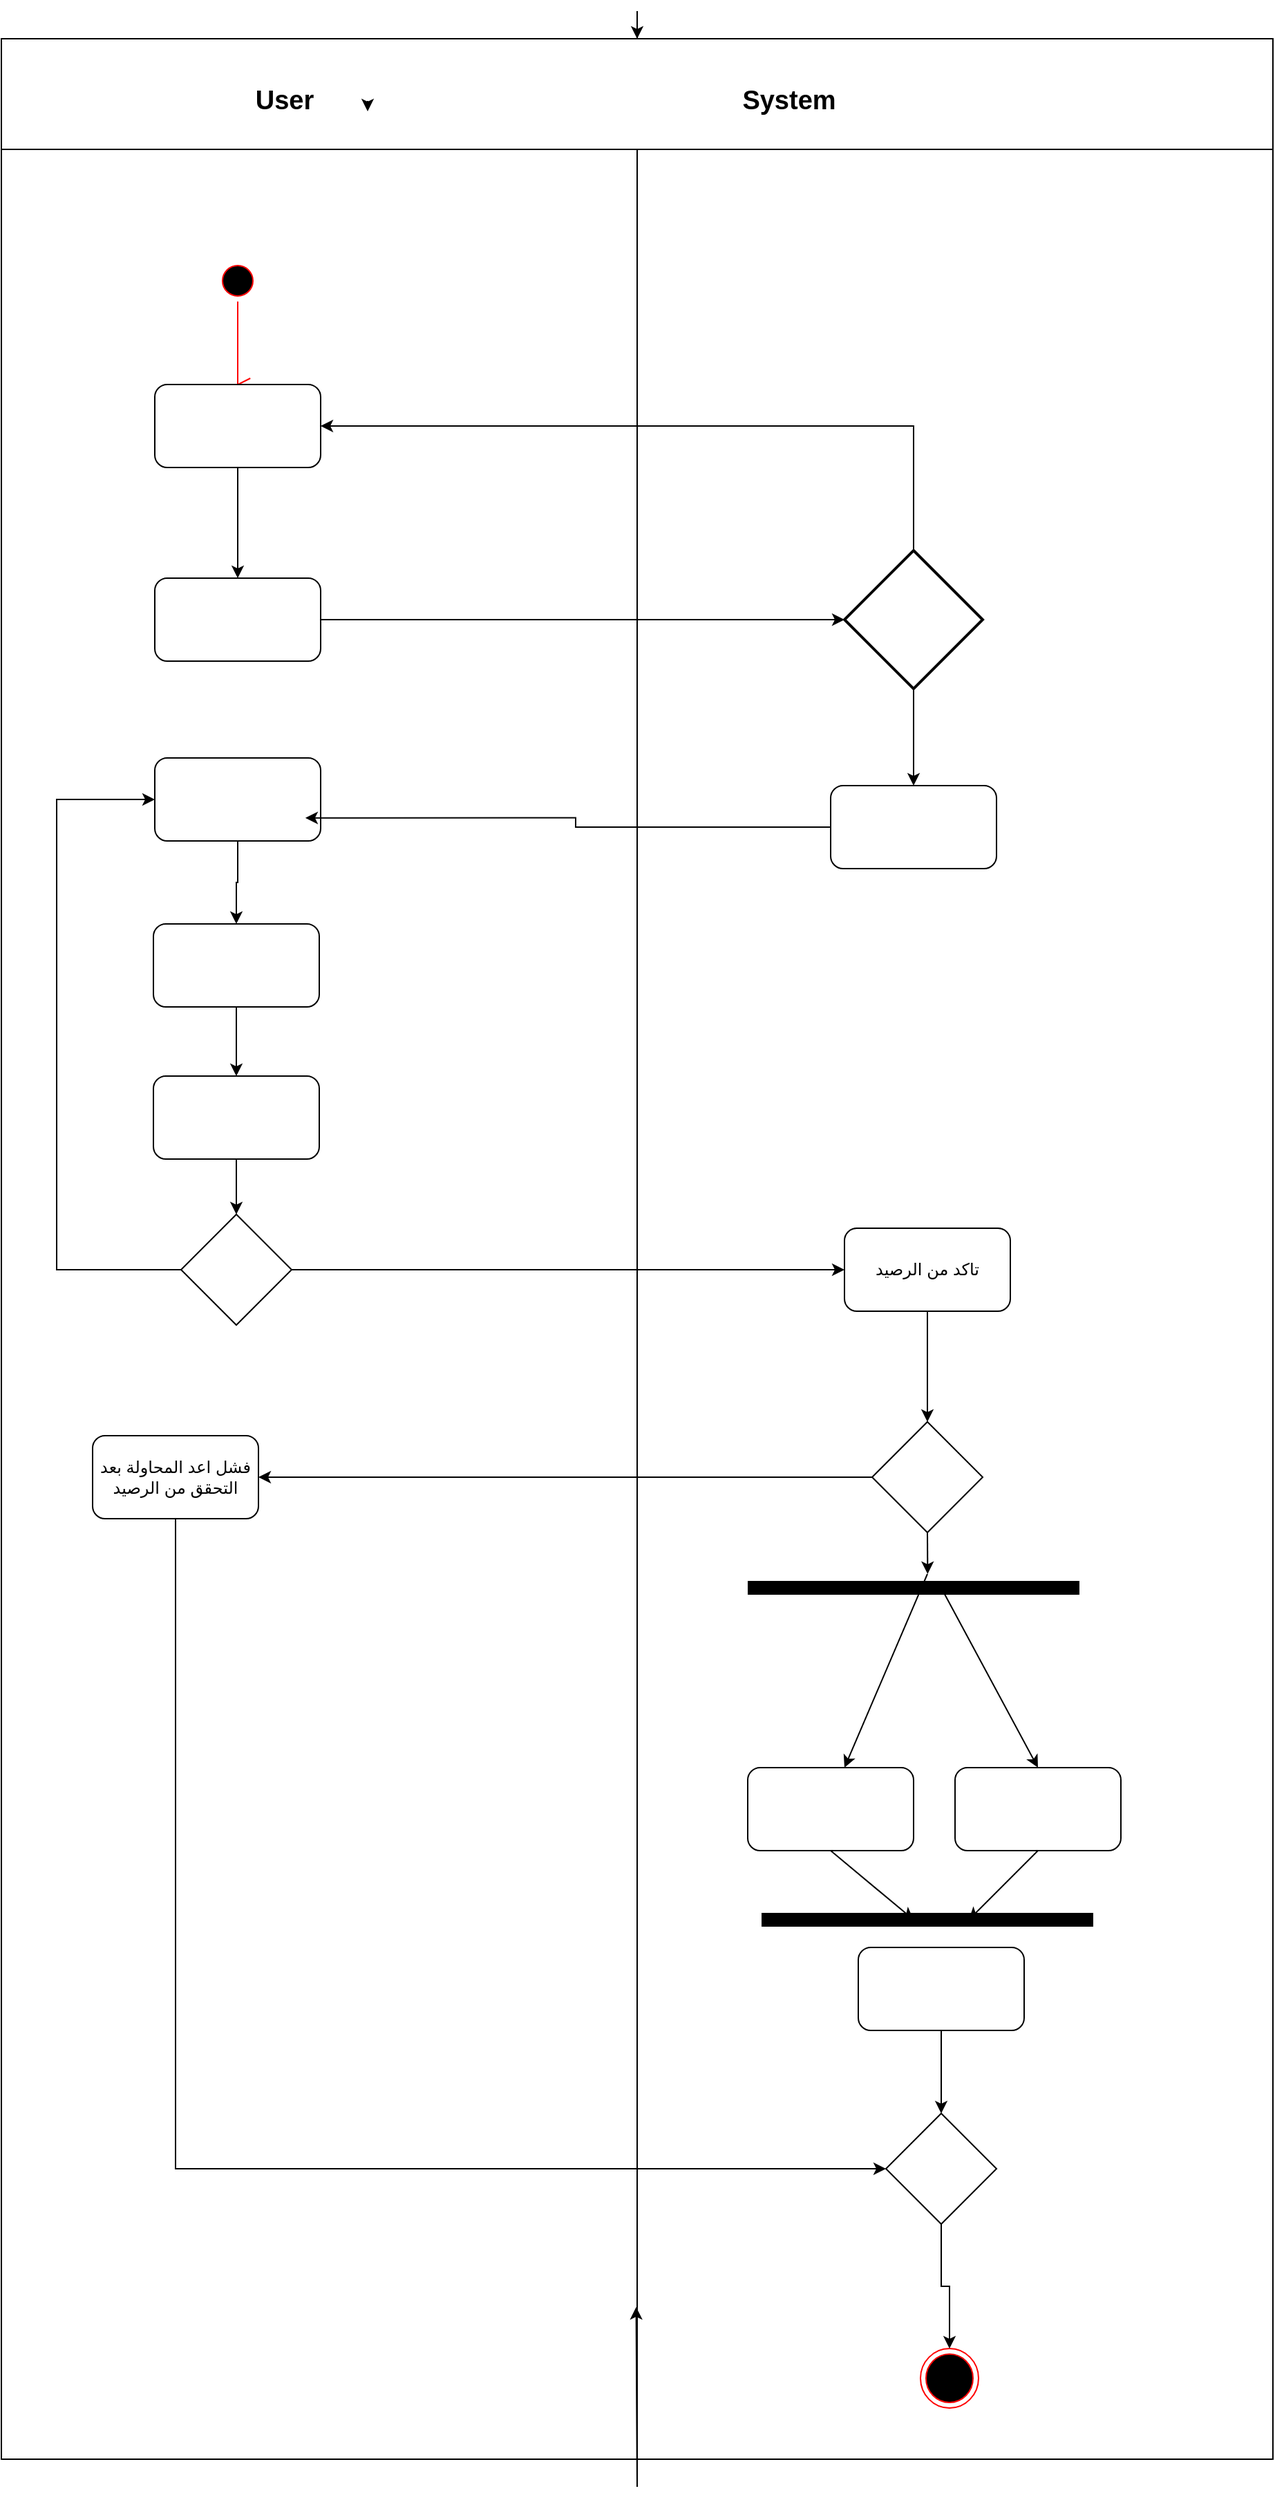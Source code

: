 <mxfile version="26.2.13">
  <diagram name="Page-1" id="P5zze5a192UfyvzNWy5m">
    <mxGraphModel dx="3120" dy="2992" grid="1" gridSize="10" guides="1" tooltips="1" connect="1" arrows="1" fold="1" page="1" pageScale="1" pageWidth="850" pageHeight="1100" math="0" shadow="0">
      <root>
        <mxCell id="0" />
        <mxCell id="1" parent="0" />
        <mxCell id="DUYKCA-mDZrhNEODAv1z-66" style="edgeStyle=orthogonalEdgeStyle;rounded=0;orthogonalLoop=1;jettySize=auto;html=1;exitX=0.5;exitY=1;exitDx=0;exitDy=0;entryX=0.5;entryY=0;entryDx=0;entryDy=0;" edge="1" parent="1" source="DUYKCA-mDZrhNEODAv1z-15" target="DUYKCA-mDZrhNEODAv1z-15">
          <mxGeometry relative="1" as="geometry">
            <mxPoint x="720" y="870" as="targetPoint" />
          </mxGeometry>
        </mxCell>
        <mxCell id="DUYKCA-mDZrhNEODAv1z-111" style="edgeStyle=orthogonalEdgeStyle;rounded=0;orthogonalLoop=1;jettySize=auto;html=1;exitX=0.5;exitY=1;exitDx=0;exitDy=0;" edge="1" parent="1" source="DUYKCA-mDZrhNEODAv1z-15">
          <mxGeometry relative="1" as="geometry">
            <mxPoint x="709.273" y="1490" as="targetPoint" />
          </mxGeometry>
        </mxCell>
        <mxCell id="DUYKCA-mDZrhNEODAv1z-15" value="" style="swimlane;startSize=80;" vertex="1" parent="1">
          <mxGeometry x="250" y="-150" width="920" height="1750" as="geometry" />
        </mxCell>
        <mxCell id="DUYKCA-mDZrhNEODAv1z-17" value="&lt;span style=&quot;font-size: 19px;&quot;&gt;&lt;b&gt;User&lt;/b&gt;&lt;/span&gt;" style="text;html=1;align=center;verticalAlign=middle;whiteSpace=wrap;rounded=0;" vertex="1" parent="DUYKCA-mDZrhNEODAv1z-15">
          <mxGeometry x="145" y="30" width="120" height="30" as="geometry" />
        </mxCell>
        <mxCell id="DUYKCA-mDZrhNEODAv1z-19" value="&lt;span style=&quot;font-size: 19px;&quot;&gt;&lt;b&gt;System&lt;/b&gt;&lt;/span&gt;" style="text;html=1;align=center;verticalAlign=middle;whiteSpace=wrap;rounded=0;" vertex="1" parent="DUYKCA-mDZrhNEODAv1z-15">
          <mxGeometry x="510" y="30" width="120" height="30" as="geometry" />
        </mxCell>
        <mxCell id="DUYKCA-mDZrhNEODAv1z-21" style="edgeStyle=orthogonalEdgeStyle;rounded=0;orthogonalLoop=1;jettySize=auto;html=1;exitX=1;exitY=0.5;exitDx=0;exitDy=0;entryX=1;entryY=0.75;entryDx=0;entryDy=0;" edge="1" parent="DUYKCA-mDZrhNEODAv1z-15" source="DUYKCA-mDZrhNEODAv1z-17" target="DUYKCA-mDZrhNEODAv1z-17">
          <mxGeometry relative="1" as="geometry" />
        </mxCell>
        <mxCell id="DUYKCA-mDZrhNEODAv1z-26" value="" style="ellipse;html=1;shape=startState;fillColor=#000000;strokeColor=#ff0000;" vertex="1" parent="DUYKCA-mDZrhNEODAv1z-15">
          <mxGeometry x="156" y="160" width="30" height="30" as="geometry" />
        </mxCell>
        <mxCell id="DUYKCA-mDZrhNEODAv1z-27" value="" style="edgeStyle=orthogonalEdgeStyle;html=1;verticalAlign=bottom;endArrow=open;endSize=8;strokeColor=#ff0000;rounded=0;entryX=0.5;entryY=0;entryDx=0;entryDy=0;" edge="1" source="DUYKCA-mDZrhNEODAv1z-26" parent="DUYKCA-mDZrhNEODAv1z-15">
          <mxGeometry relative="1" as="geometry">
            <mxPoint x="170" y="250" as="targetPoint" />
            <Array as="points">
              <mxPoint x="171" y="250" />
            </Array>
          </mxGeometry>
        </mxCell>
        <mxCell id="DUYKCA-mDZrhNEODAv1z-49" style="edgeStyle=orthogonalEdgeStyle;rounded=0;orthogonalLoop=1;jettySize=auto;html=1;exitX=0.5;exitY=0;exitDx=0;exitDy=0;exitPerimeter=0;entryX=1;entryY=0.5;entryDx=0;entryDy=0;" edge="1" parent="DUYKCA-mDZrhNEODAv1z-15" source="DUYKCA-mDZrhNEODAv1z-35" target="DUYKCA-mDZrhNEODAv1z-40">
          <mxGeometry relative="1" as="geometry" />
        </mxCell>
        <mxCell id="DUYKCA-mDZrhNEODAv1z-50" style="edgeStyle=orthogonalEdgeStyle;rounded=0;orthogonalLoop=1;jettySize=auto;html=1;exitX=0.5;exitY=1;exitDx=0;exitDy=0;exitPerimeter=0;entryX=0.5;entryY=0;entryDx=0;entryDy=0;" edge="1" parent="DUYKCA-mDZrhNEODAv1z-15" source="DUYKCA-mDZrhNEODAv1z-35" target="DUYKCA-mDZrhNEODAv1z-43">
          <mxGeometry relative="1" as="geometry" />
        </mxCell>
        <mxCell id="DUYKCA-mDZrhNEODAv1z-35" value="" style="strokeWidth=2;html=1;shape=mxgraph.flowchart.decision;whiteSpace=wrap;" vertex="1" parent="DUYKCA-mDZrhNEODAv1z-15">
          <mxGeometry x="610" y="370" width="100" height="100" as="geometry" />
        </mxCell>
        <mxCell id="DUYKCA-mDZrhNEODAv1z-60" style="edgeStyle=orthogonalEdgeStyle;rounded=0;orthogonalLoop=1;jettySize=auto;html=1;exitX=1;exitY=0.5;exitDx=0;exitDy=0;entryX=0;entryY=0.5;entryDx=0;entryDy=0;" edge="1" parent="DUYKCA-mDZrhNEODAv1z-15" source="DUYKCA-mDZrhNEODAv1z-38" target="DUYKCA-mDZrhNEODAv1z-58">
          <mxGeometry relative="1" as="geometry" />
        </mxCell>
        <mxCell id="DUYKCA-mDZrhNEODAv1z-38" value="" style="rhombus;whiteSpace=wrap;html=1;" vertex="1" parent="DUYKCA-mDZrhNEODAv1z-15">
          <mxGeometry x="130" y="850" width="80" height="80" as="geometry" />
        </mxCell>
        <mxCell id="DUYKCA-mDZrhNEODAv1z-45" value="" style="edgeStyle=orthogonalEdgeStyle;rounded=0;orthogonalLoop=1;jettySize=auto;html=1;" edge="1" parent="DUYKCA-mDZrhNEODAv1z-15" source="DUYKCA-mDZrhNEODAv1z-40" target="DUYKCA-mDZrhNEODAv1z-41">
          <mxGeometry relative="1" as="geometry" />
        </mxCell>
        <mxCell id="DUYKCA-mDZrhNEODAv1z-40" value="" style="rounded=1;whiteSpace=wrap;html=1;" vertex="1" parent="DUYKCA-mDZrhNEODAv1z-15">
          <mxGeometry x="111" y="250" width="120" height="60" as="geometry" />
        </mxCell>
        <mxCell id="DUYKCA-mDZrhNEODAv1z-48" style="edgeStyle=orthogonalEdgeStyle;rounded=0;orthogonalLoop=1;jettySize=auto;html=1;exitX=1;exitY=0.5;exitDx=0;exitDy=0;" edge="1" parent="DUYKCA-mDZrhNEODAv1z-15" source="DUYKCA-mDZrhNEODAv1z-41" target="DUYKCA-mDZrhNEODAv1z-35">
          <mxGeometry relative="1" as="geometry" />
        </mxCell>
        <mxCell id="DUYKCA-mDZrhNEODAv1z-41" value="" style="rounded=1;whiteSpace=wrap;html=1;" vertex="1" parent="DUYKCA-mDZrhNEODAv1z-15">
          <mxGeometry x="111" y="390" width="120" height="60" as="geometry" />
        </mxCell>
        <mxCell id="DUYKCA-mDZrhNEODAv1z-54" style="edgeStyle=orthogonalEdgeStyle;rounded=0;orthogonalLoop=1;jettySize=auto;html=1;exitX=0.5;exitY=1;exitDx=0;exitDy=0;entryX=0.5;entryY=0;entryDx=0;entryDy=0;" edge="1" parent="DUYKCA-mDZrhNEODAv1z-15" source="DUYKCA-mDZrhNEODAv1z-42" target="DUYKCA-mDZrhNEODAv1z-53">
          <mxGeometry relative="1" as="geometry" />
        </mxCell>
        <mxCell id="DUYKCA-mDZrhNEODAv1z-42" value="" style="rounded=1;whiteSpace=wrap;html=1;" vertex="1" parent="DUYKCA-mDZrhNEODAv1z-15">
          <mxGeometry x="111" y="520" width="120" height="60" as="geometry" />
        </mxCell>
        <mxCell id="DUYKCA-mDZrhNEODAv1z-43" value="" style="rounded=1;whiteSpace=wrap;html=1;" vertex="1" parent="DUYKCA-mDZrhNEODAv1z-15">
          <mxGeometry x="600" y="540" width="120" height="60" as="geometry" />
        </mxCell>
        <mxCell id="DUYKCA-mDZrhNEODAv1z-52" style="edgeStyle=orthogonalEdgeStyle;rounded=0;orthogonalLoop=1;jettySize=auto;html=1;exitX=0;exitY=0.5;exitDx=0;exitDy=0;entryX=0.908;entryY=0.722;entryDx=0;entryDy=0;entryPerimeter=0;" edge="1" parent="DUYKCA-mDZrhNEODAv1z-15" source="DUYKCA-mDZrhNEODAv1z-43" target="DUYKCA-mDZrhNEODAv1z-42">
          <mxGeometry relative="1" as="geometry" />
        </mxCell>
        <mxCell id="DUYKCA-mDZrhNEODAv1z-56" style="edgeStyle=orthogonalEdgeStyle;rounded=0;orthogonalLoop=1;jettySize=auto;html=1;exitX=0.5;exitY=1;exitDx=0;exitDy=0;entryX=0.5;entryY=0;entryDx=0;entryDy=0;" edge="1" parent="DUYKCA-mDZrhNEODAv1z-15" source="DUYKCA-mDZrhNEODAv1z-53" target="DUYKCA-mDZrhNEODAv1z-55">
          <mxGeometry relative="1" as="geometry" />
        </mxCell>
        <mxCell id="DUYKCA-mDZrhNEODAv1z-53" value="" style="rounded=1;whiteSpace=wrap;html=1;" vertex="1" parent="DUYKCA-mDZrhNEODAv1z-15">
          <mxGeometry x="110" y="640" width="120" height="60" as="geometry" />
        </mxCell>
        <mxCell id="DUYKCA-mDZrhNEODAv1z-57" style="edgeStyle=orthogonalEdgeStyle;rounded=0;orthogonalLoop=1;jettySize=auto;html=1;exitX=0.5;exitY=1;exitDx=0;exitDy=0;entryX=0.5;entryY=0;entryDx=0;entryDy=0;" edge="1" parent="DUYKCA-mDZrhNEODAv1z-15" source="DUYKCA-mDZrhNEODAv1z-55" target="DUYKCA-mDZrhNEODAv1z-38">
          <mxGeometry relative="1" as="geometry" />
        </mxCell>
        <mxCell id="DUYKCA-mDZrhNEODAv1z-55" value="" style="rounded=1;whiteSpace=wrap;html=1;" vertex="1" parent="DUYKCA-mDZrhNEODAv1z-15">
          <mxGeometry x="110" y="750" width="120" height="60" as="geometry" />
        </mxCell>
        <mxCell id="DUYKCA-mDZrhNEODAv1z-67" style="edgeStyle=orthogonalEdgeStyle;rounded=0;orthogonalLoop=1;jettySize=auto;html=1;exitX=0.5;exitY=1;exitDx=0;exitDy=0;entryX=0.5;entryY=0;entryDx=0;entryDy=0;" edge="1" parent="DUYKCA-mDZrhNEODAv1z-15" source="DUYKCA-mDZrhNEODAv1z-58" target="DUYKCA-mDZrhNEODAv1z-63">
          <mxGeometry relative="1" as="geometry" />
        </mxCell>
        <mxCell id="DUYKCA-mDZrhNEODAv1z-58" value="تاكد من الرصيد" style="rounded=1;whiteSpace=wrap;html=1;" vertex="1" parent="DUYKCA-mDZrhNEODAv1z-15">
          <mxGeometry x="610" y="860" width="120" height="60" as="geometry" />
        </mxCell>
        <mxCell id="DUYKCA-mDZrhNEODAv1z-62" style="edgeStyle=orthogonalEdgeStyle;rounded=0;orthogonalLoop=1;jettySize=auto;html=1;exitX=0;exitY=0.5;exitDx=0;exitDy=0;entryX=0;entryY=0.5;entryDx=0;entryDy=0;" edge="1" parent="DUYKCA-mDZrhNEODAv1z-15" source="DUYKCA-mDZrhNEODAv1z-38" target="DUYKCA-mDZrhNEODAv1z-42">
          <mxGeometry relative="1" as="geometry">
            <mxPoint x="110" y="1000" as="sourcePoint" />
            <Array as="points">
              <mxPoint x="40" y="890" />
              <mxPoint x="40" y="550" />
            </Array>
          </mxGeometry>
        </mxCell>
        <mxCell id="DUYKCA-mDZrhNEODAv1z-71" style="edgeStyle=orthogonalEdgeStyle;rounded=0;orthogonalLoop=1;jettySize=auto;html=1;exitX=0.5;exitY=1;exitDx=0;exitDy=0;" edge="1" parent="DUYKCA-mDZrhNEODAv1z-15" source="DUYKCA-mDZrhNEODAv1z-63">
          <mxGeometry relative="1" as="geometry">
            <mxPoint x="670.182" y="1110" as="targetPoint" />
          </mxGeometry>
        </mxCell>
        <mxCell id="DUYKCA-mDZrhNEODAv1z-123" style="edgeStyle=orthogonalEdgeStyle;rounded=0;orthogonalLoop=1;jettySize=auto;html=1;exitX=0;exitY=0.5;exitDx=0;exitDy=0;entryX=1;entryY=0.5;entryDx=0;entryDy=0;" edge="1" parent="DUYKCA-mDZrhNEODAv1z-15" source="DUYKCA-mDZrhNEODAv1z-63" target="DUYKCA-mDZrhNEODAv1z-122">
          <mxGeometry relative="1" as="geometry" />
        </mxCell>
        <mxCell id="DUYKCA-mDZrhNEODAv1z-63" value="" style="rhombus;whiteSpace=wrap;html=1;" vertex="1" parent="DUYKCA-mDZrhNEODAv1z-15">
          <mxGeometry x="630" y="1000" width="80" height="80" as="geometry" />
        </mxCell>
        <mxCell id="DUYKCA-mDZrhNEODAv1z-70" value="" style="endArrow=none;html=1;rounded=0;strokeWidth=10;" edge="1" parent="DUYKCA-mDZrhNEODAv1z-15">
          <mxGeometry relative="1" as="geometry">
            <mxPoint x="540" y="1120" as="sourcePoint" />
            <mxPoint x="780" y="1120" as="targetPoint" />
            <Array as="points">
              <mxPoint x="670" y="1120" />
            </Array>
          </mxGeometry>
        </mxCell>
        <mxCell id="DUYKCA-mDZrhNEODAv1z-74" value="" style="rounded=1;whiteSpace=wrap;html=1;" vertex="1" parent="DUYKCA-mDZrhNEODAv1z-15">
          <mxGeometry x="690" y="1250" width="120" height="60" as="geometry" />
        </mxCell>
        <mxCell id="DUYKCA-mDZrhNEODAv1z-106" value="" style="rounded=1;whiteSpace=wrap;html=1;" vertex="1" parent="DUYKCA-mDZrhNEODAv1z-15">
          <mxGeometry x="540" y="1250" width="120" height="60" as="geometry" />
        </mxCell>
        <mxCell id="DUYKCA-mDZrhNEODAv1z-107" value="" style="endArrow=none;html=1;rounded=0;strokeWidth=10;" edge="1" parent="DUYKCA-mDZrhNEODAv1z-15">
          <mxGeometry relative="1" as="geometry">
            <mxPoint x="550" y="1360" as="sourcePoint" />
            <mxPoint x="790" y="1360" as="targetPoint" />
            <Array as="points">
              <mxPoint x="650" y="1360" />
            </Array>
          </mxGeometry>
        </mxCell>
        <mxCell id="DUYKCA-mDZrhNEODAv1z-130" style="edgeStyle=orthogonalEdgeStyle;rounded=0;orthogonalLoop=1;jettySize=auto;html=1;exitX=0.5;exitY=1;exitDx=0;exitDy=0;entryX=0.5;entryY=0;entryDx=0;entryDy=0;" edge="1" parent="DUYKCA-mDZrhNEODAv1z-15" source="DUYKCA-mDZrhNEODAv1z-110" target="DUYKCA-mDZrhNEODAv1z-124">
          <mxGeometry relative="1" as="geometry" />
        </mxCell>
        <mxCell id="DUYKCA-mDZrhNEODAv1z-110" value="" style="rounded=1;whiteSpace=wrap;html=1;" vertex="1" parent="DUYKCA-mDZrhNEODAv1z-15">
          <mxGeometry x="620" y="1380" width="120" height="60" as="geometry" />
        </mxCell>
        <mxCell id="DUYKCA-mDZrhNEODAv1z-118" value="" style="ellipse;html=1;shape=endState;fillColor=#000000;strokeColor=#ff0000;" vertex="1" parent="DUYKCA-mDZrhNEODAv1z-15">
          <mxGeometry x="665" y="1670" width="42" height="43" as="geometry" />
        </mxCell>
        <mxCell id="DUYKCA-mDZrhNEODAv1z-127" style="edgeStyle=orthogonalEdgeStyle;rounded=0;orthogonalLoop=1;jettySize=auto;html=1;exitX=0.5;exitY=1;exitDx=0;exitDy=0;entryX=0;entryY=0.5;entryDx=0;entryDy=0;" edge="1" parent="DUYKCA-mDZrhNEODAv1z-15" source="DUYKCA-mDZrhNEODAv1z-122" target="DUYKCA-mDZrhNEODAv1z-124">
          <mxGeometry relative="1" as="geometry" />
        </mxCell>
        <mxCell id="DUYKCA-mDZrhNEODAv1z-122" value="فشل اعد المحاولة بعد التحقق من الرصيد" style="rounded=1;whiteSpace=wrap;html=1;" vertex="1" parent="DUYKCA-mDZrhNEODAv1z-15">
          <mxGeometry x="66" y="1010" width="120" height="60" as="geometry" />
        </mxCell>
        <mxCell id="DUYKCA-mDZrhNEODAv1z-131" style="edgeStyle=orthogonalEdgeStyle;rounded=0;orthogonalLoop=1;jettySize=auto;html=1;exitX=0.5;exitY=1;exitDx=0;exitDy=0;entryX=0.5;entryY=0;entryDx=0;entryDy=0;" edge="1" parent="DUYKCA-mDZrhNEODAv1z-15" source="DUYKCA-mDZrhNEODAv1z-124" target="DUYKCA-mDZrhNEODAv1z-118">
          <mxGeometry relative="1" as="geometry" />
        </mxCell>
        <mxCell id="DUYKCA-mDZrhNEODAv1z-124" value="" style="rhombus;whiteSpace=wrap;html=1;" vertex="1" parent="DUYKCA-mDZrhNEODAv1z-15">
          <mxGeometry x="640" y="1500" width="80" height="80" as="geometry" />
        </mxCell>
        <mxCell id="DUYKCA-mDZrhNEODAv1z-72" value="" style="endArrow=classic;html=1;rounded=0;" edge="1" parent="1">
          <mxGeometry width="50" height="50" relative="1" as="geometry">
            <mxPoint x="930" y="970" as="sourcePoint" />
            <mxPoint x="1000" y="1100" as="targetPoint" />
          </mxGeometry>
        </mxCell>
        <mxCell id="DUYKCA-mDZrhNEODAv1z-73" value="" style="endArrow=classic;html=1;rounded=0;" edge="1" parent="1">
          <mxGeometry width="50" height="50" relative="1" as="geometry">
            <mxPoint x="920" y="960" as="sourcePoint" />
            <mxPoint x="860" y="1100" as="targetPoint" />
            <Array as="points" />
          </mxGeometry>
        </mxCell>
        <mxCell id="DUYKCA-mDZrhNEODAv1z-108" value="" style="endArrow=classic;html=1;rounded=0;exitX=0.5;exitY=1;exitDx=0;exitDy=0;" edge="1" parent="1" source="DUYKCA-mDZrhNEODAv1z-74">
          <mxGeometry width="50" height="50" relative="1" as="geometry">
            <mxPoint x="940" y="980" as="sourcePoint" />
            <mxPoint x="950" y="1210" as="targetPoint" />
          </mxGeometry>
        </mxCell>
        <mxCell id="DUYKCA-mDZrhNEODAv1z-109" value="" style="endArrow=classic;html=1;rounded=0;exitX=0.5;exitY=1;exitDx=0;exitDy=0;" edge="1" parent="1" source="DUYKCA-mDZrhNEODAv1z-106">
          <mxGeometry width="50" height="50" relative="1" as="geometry">
            <mxPoint x="930" y="970" as="sourcePoint" />
            <mxPoint x="910" y="1210" as="targetPoint" />
            <Array as="points" />
          </mxGeometry>
        </mxCell>
      </root>
    </mxGraphModel>
  </diagram>
</mxfile>

